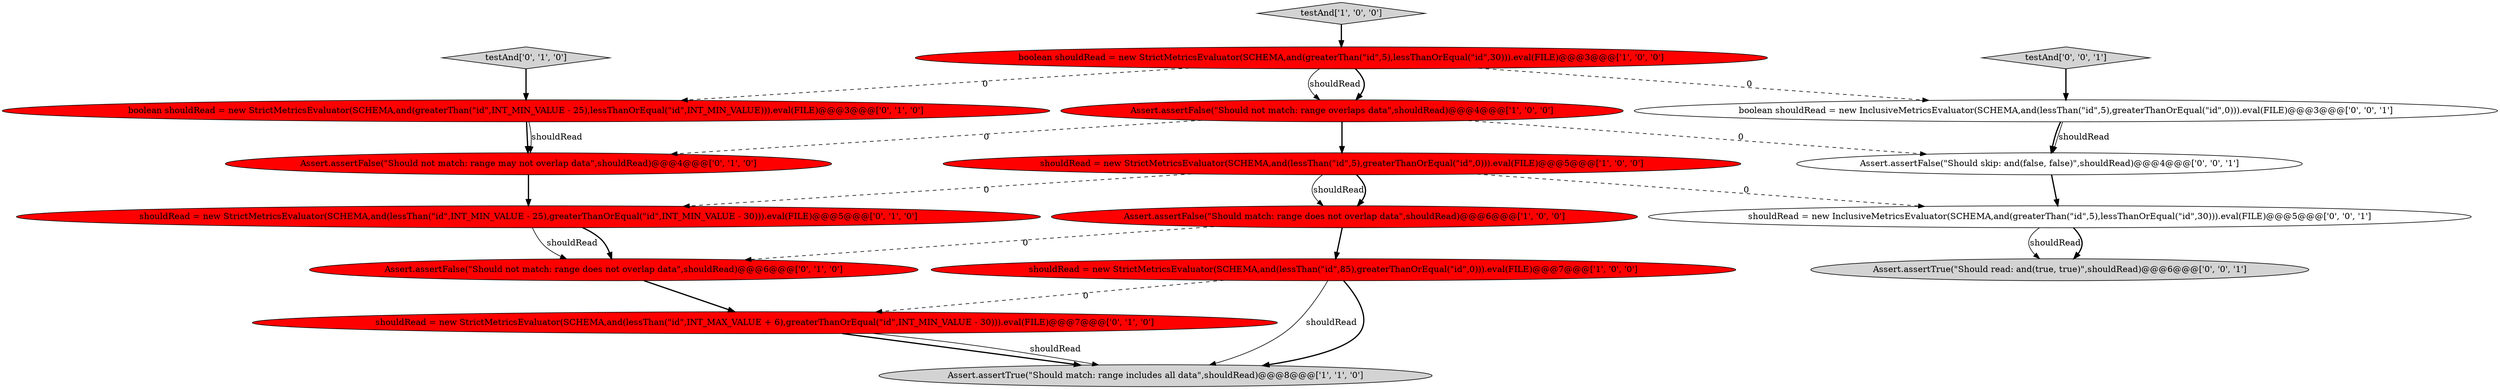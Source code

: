digraph {
12 [style = filled, label = "shouldRead = new StrictMetricsEvaluator(SCHEMA,and(lessThan(\"id\",INT_MIN_VALUE - 25),greaterThanOrEqual(\"id\",INT_MIN_VALUE - 30))).eval(FILE)@@@5@@@['0', '1', '0']", fillcolor = red, shape = ellipse image = "AAA1AAABBB2BBB"];
15 [style = filled, label = "Assert.assertFalse(\"Should skip: and(false, false)\",shouldRead)@@@4@@@['0', '0', '1']", fillcolor = white, shape = ellipse image = "AAA0AAABBB3BBB"];
9 [style = filled, label = "Assert.assertFalse(\"Should not match: range does not overlap data\",shouldRead)@@@6@@@['0', '1', '0']", fillcolor = red, shape = ellipse image = "AAA1AAABBB2BBB"];
7 [style = filled, label = "boolean shouldRead = new StrictMetricsEvaluator(SCHEMA,and(greaterThan(\"id\",INT_MIN_VALUE - 25),lessThanOrEqual(\"id\",INT_MIN_VALUE))).eval(FILE)@@@3@@@['0', '1', '0']", fillcolor = red, shape = ellipse image = "AAA1AAABBB2BBB"];
14 [style = filled, label = "shouldRead = new InclusiveMetricsEvaluator(SCHEMA,and(greaterThan(\"id\",5),lessThanOrEqual(\"id\",30))).eval(FILE)@@@5@@@['0', '0', '1']", fillcolor = white, shape = ellipse image = "AAA0AAABBB3BBB"];
6 [style = filled, label = "Assert.assertFalse(\"Should not match: range overlaps data\",shouldRead)@@@4@@@['1', '0', '0']", fillcolor = red, shape = ellipse image = "AAA1AAABBB1BBB"];
5 [style = filled, label = "shouldRead = new StrictMetricsEvaluator(SCHEMA,and(lessThan(\"id\",85),greaterThanOrEqual(\"id\",0))).eval(FILE)@@@7@@@['1', '0', '0']", fillcolor = red, shape = ellipse image = "AAA1AAABBB1BBB"];
10 [style = filled, label = "Assert.assertFalse(\"Should not match: range may not overlap data\",shouldRead)@@@4@@@['0', '1', '0']", fillcolor = red, shape = ellipse image = "AAA1AAABBB2BBB"];
4 [style = filled, label = "Assert.assertFalse(\"Should match: range does not overlap data\",shouldRead)@@@6@@@['1', '0', '0']", fillcolor = red, shape = ellipse image = "AAA1AAABBB1BBB"];
13 [style = filled, label = "testAnd['0', '0', '1']", fillcolor = lightgray, shape = diamond image = "AAA0AAABBB3BBB"];
16 [style = filled, label = "boolean shouldRead = new InclusiveMetricsEvaluator(SCHEMA,and(lessThan(\"id\",5),greaterThanOrEqual(\"id\",0))).eval(FILE)@@@3@@@['0', '0', '1']", fillcolor = white, shape = ellipse image = "AAA0AAABBB3BBB"];
17 [style = filled, label = "Assert.assertTrue(\"Should read: and(true, true)\",shouldRead)@@@6@@@['0', '0', '1']", fillcolor = lightgray, shape = ellipse image = "AAA0AAABBB3BBB"];
1 [style = filled, label = "testAnd['1', '0', '0']", fillcolor = lightgray, shape = diamond image = "AAA0AAABBB1BBB"];
8 [style = filled, label = "shouldRead = new StrictMetricsEvaluator(SCHEMA,and(lessThan(\"id\",INT_MAX_VALUE + 6),greaterThanOrEqual(\"id\",INT_MIN_VALUE - 30))).eval(FILE)@@@7@@@['0', '1', '0']", fillcolor = red, shape = ellipse image = "AAA1AAABBB2BBB"];
3 [style = filled, label = "boolean shouldRead = new StrictMetricsEvaluator(SCHEMA,and(greaterThan(\"id\",5),lessThanOrEqual(\"id\",30))).eval(FILE)@@@3@@@['1', '0', '0']", fillcolor = red, shape = ellipse image = "AAA1AAABBB1BBB"];
0 [style = filled, label = "shouldRead = new StrictMetricsEvaluator(SCHEMA,and(lessThan(\"id\",5),greaterThanOrEqual(\"id\",0))).eval(FILE)@@@5@@@['1', '0', '0']", fillcolor = red, shape = ellipse image = "AAA1AAABBB1BBB"];
2 [style = filled, label = "Assert.assertTrue(\"Should match: range includes all data\",shouldRead)@@@8@@@['1', '1', '0']", fillcolor = lightgray, shape = ellipse image = "AAA0AAABBB1BBB"];
11 [style = filled, label = "testAnd['0', '1', '0']", fillcolor = lightgray, shape = diamond image = "AAA0AAABBB2BBB"];
5->2 [style = solid, label="shouldRead"];
16->15 [style = bold, label=""];
0->4 [style = solid, label="shouldRead"];
14->17 [style = solid, label="shouldRead"];
15->14 [style = bold, label=""];
7->10 [style = solid, label="shouldRead"];
7->10 [style = bold, label=""];
3->7 [style = dashed, label="0"];
1->3 [style = bold, label=""];
3->6 [style = bold, label=""];
14->17 [style = bold, label=""];
6->0 [style = bold, label=""];
0->12 [style = dashed, label="0"];
12->9 [style = bold, label=""];
9->8 [style = bold, label=""];
13->16 [style = bold, label=""];
16->15 [style = solid, label="shouldRead"];
6->10 [style = dashed, label="0"];
0->14 [style = dashed, label="0"];
4->9 [style = dashed, label="0"];
5->2 [style = bold, label=""];
8->2 [style = bold, label=""];
6->15 [style = dashed, label="0"];
0->4 [style = bold, label=""];
10->12 [style = bold, label=""];
3->6 [style = solid, label="shouldRead"];
8->2 [style = solid, label="shouldRead"];
5->8 [style = dashed, label="0"];
12->9 [style = solid, label="shouldRead"];
4->5 [style = bold, label=""];
11->7 [style = bold, label=""];
3->16 [style = dashed, label="0"];
}
